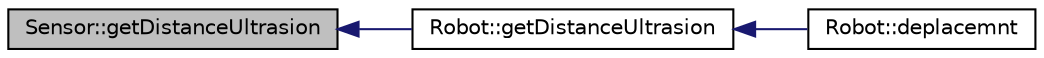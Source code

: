 digraph "Sensor::getDistanceUltrasion"
{
  edge [fontname="Helvetica",fontsize="10",labelfontname="Helvetica",labelfontsize="10"];
  node [fontname="Helvetica",fontsize="10",shape=record];
  rankdir="LR";
  Node9 [label="Sensor::getDistanceUltrasion",height=0.2,width=0.4,color="black", fillcolor="grey75", style="filled", fontcolor="black"];
  Node9 -> Node10 [dir="back",color="midnightblue",fontsize="10",style="solid",fontname="Helvetica"];
  Node10 [label="Robot::getDistanceUltrasion",height=0.2,width=0.4,color="black", fillcolor="white", style="filled",URL="$class_robot.html#ae3e977cb38b69c31faafd993a2b4054d",tooltip="return the distance between an object and the robot "];
  Node10 -> Node11 [dir="back",color="midnightblue",fontsize="10",style="solid",fontname="Helvetica"];
  Node11 [label="Robot::deplacemnt",height=0.2,width=0.4,color="black", fillcolor="white", style="filled",URL="$class_robot.html#a53edd4c7204f04d0bb3e97f1f1574755",tooltip="Control the new direction and the new speed of the Robot. "];
}
